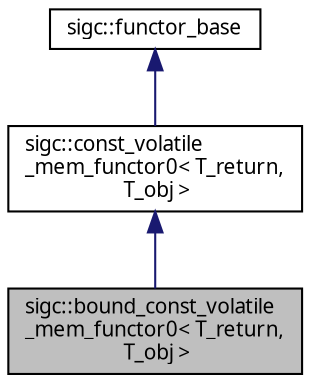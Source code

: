 digraph "sigc::bound_const_volatile_mem_functor0&lt; T_return, T_obj &gt;"
{
  edge [fontname="Sans",fontsize="10",labelfontname="Sans",labelfontsize="10"];
  node [fontname="Sans",fontsize="10",shape=record];
  Node1 [label="sigc::bound_const_volatile\l_mem_functor0\< T_return,\l T_obj \>",height=0.2,width=0.4,color="black", fillcolor="grey75", style="filled" fontcolor="black"];
  Node2 -> Node1 [dir="back",color="midnightblue",fontsize="10",style="solid",fontname="Sans"];
  Node2 [label="sigc::const_volatile\l_mem_functor0\< T_return,\l T_obj \>",height=0.2,width=0.4,color="black", fillcolor="white", style="filled",URL="$classsigc_1_1const__volatile__mem__functor0.html",tooltip="const_volatile_mem_functor0 wraps const volatile methods with 0 argument(s)."];
  Node3 -> Node2 [dir="back",color="midnightblue",fontsize="10",style="solid",fontname="Sans"];
  Node3 [label="sigc::functor_base",height=0.2,width=0.4,color="black", fillcolor="white", style="filled",URL="$structsigc_1_1functor__base.html",tooltip="A hint to the compiler."];
}
